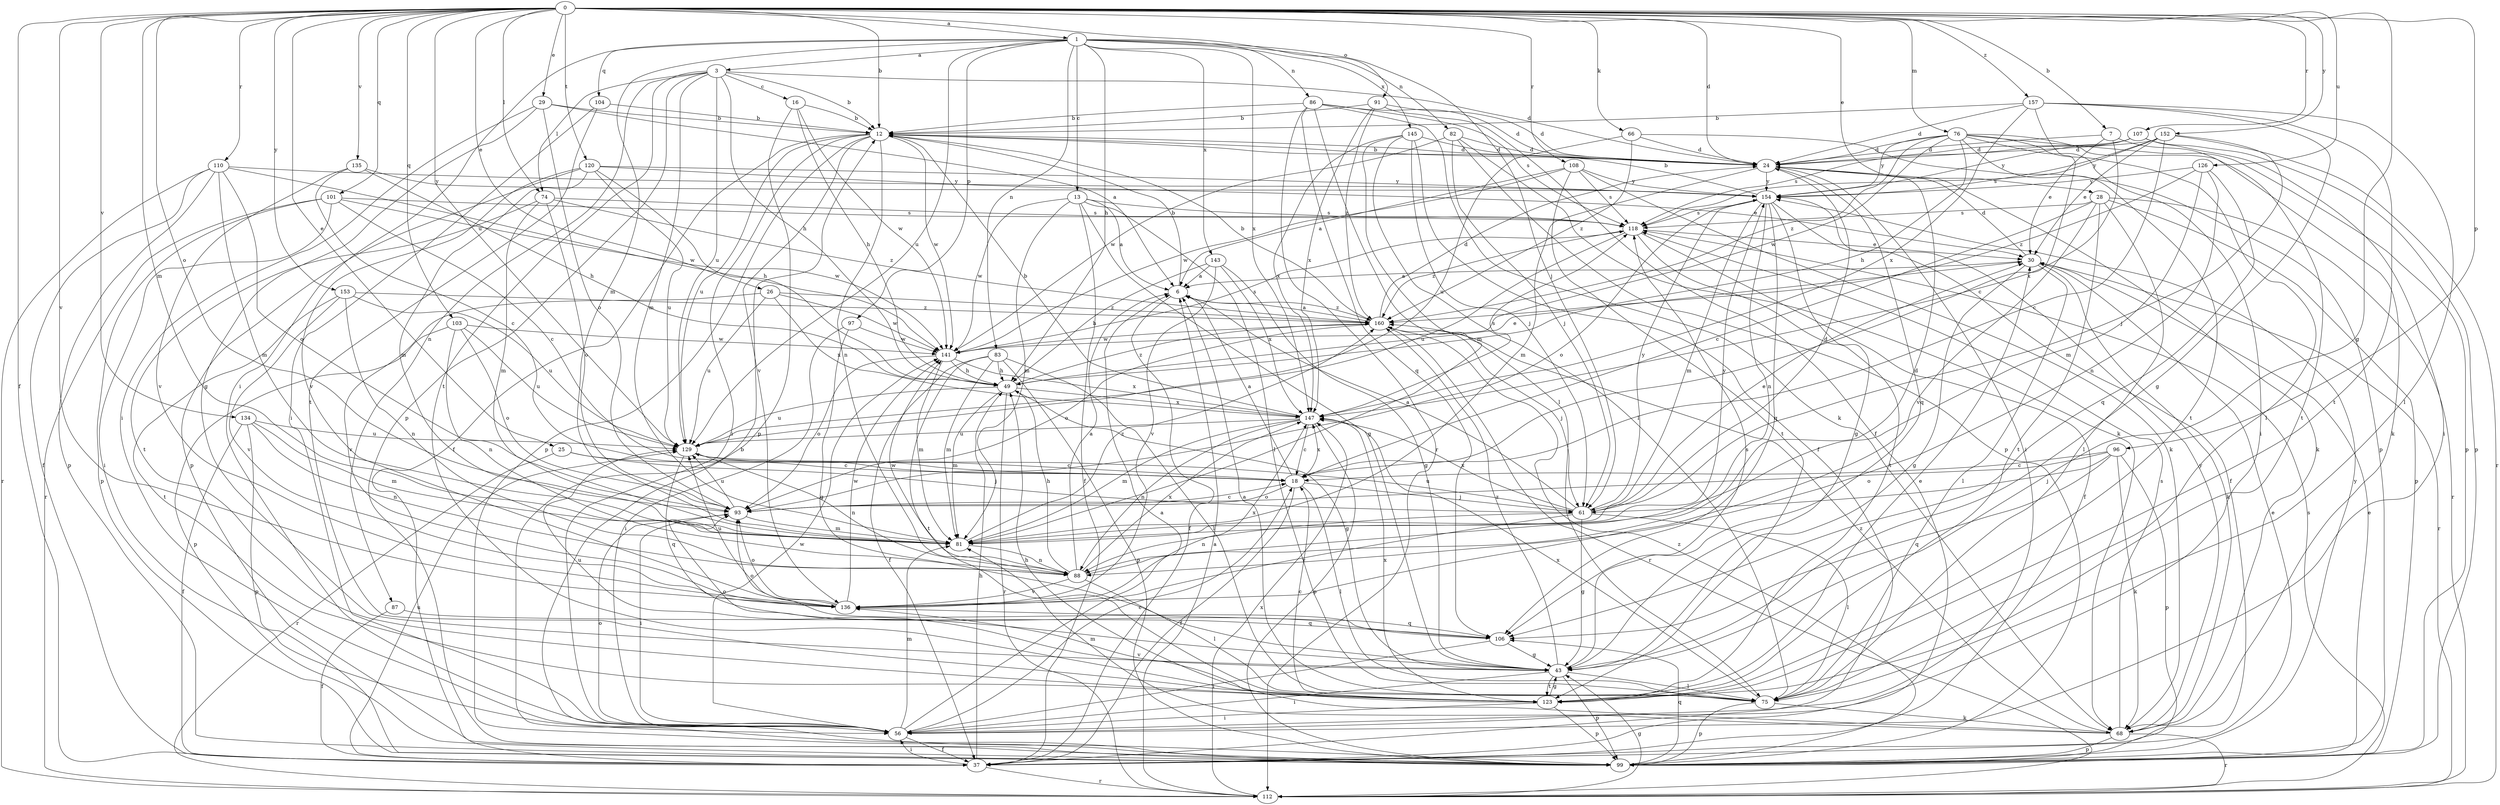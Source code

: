 strict digraph  {
0;
1;
3;
6;
7;
12;
13;
16;
18;
24;
25;
26;
28;
29;
30;
37;
43;
49;
56;
61;
66;
68;
74;
75;
76;
81;
82;
83;
86;
87;
88;
91;
93;
96;
97;
99;
101;
103;
104;
106;
107;
108;
110;
112;
118;
120;
123;
126;
129;
134;
135;
136;
141;
143;
145;
147;
152;
153;
154;
157;
160;
0 -> 1  [label=a];
0 -> 7  [label=b];
0 -> 12  [label=b];
0 -> 24  [label=d];
0 -> 25  [label=e];
0 -> 26  [label=e];
0 -> 28  [label=e];
0 -> 29  [label=e];
0 -> 37  [label=f];
0 -> 43  [label=g];
0 -> 66  [label=k];
0 -> 74  [label=l];
0 -> 76  [label=m];
0 -> 81  [label=m];
0 -> 91  [label=o];
0 -> 93  [label=o];
0 -> 96  [label=p];
0 -> 101  [label=q];
0 -> 103  [label=q];
0 -> 107  [label=r];
0 -> 108  [label=r];
0 -> 110  [label=r];
0 -> 120  [label=t];
0 -> 126  [label=u];
0 -> 129  [label=u];
0 -> 134  [label=v];
0 -> 135  [label=v];
0 -> 136  [label=v];
0 -> 152  [label=y];
0 -> 153  [label=y];
0 -> 157  [label=z];
1 -> 3  [label=a];
1 -> 13  [label=c];
1 -> 49  [label=h];
1 -> 56  [label=i];
1 -> 61  [label=j];
1 -> 81  [label=m];
1 -> 82  [label=n];
1 -> 83  [label=n];
1 -> 86  [label=n];
1 -> 97  [label=p];
1 -> 104  [label=q];
1 -> 129  [label=u];
1 -> 143  [label=x];
1 -> 145  [label=x];
1 -> 147  [label=x];
3 -> 12  [label=b];
3 -> 16  [label=c];
3 -> 24  [label=d];
3 -> 49  [label=h];
3 -> 74  [label=l];
3 -> 81  [label=m];
3 -> 87  [label=n];
3 -> 99  [label=p];
3 -> 123  [label=t];
3 -> 129  [label=u];
6 -> 12  [label=b];
6 -> 37  [label=f];
6 -> 160  [label=z];
7 -> 24  [label=d];
7 -> 30  [label=e];
7 -> 123  [label=t];
7 -> 147  [label=x];
12 -> 24  [label=d];
12 -> 37  [label=f];
12 -> 56  [label=i];
12 -> 88  [label=n];
12 -> 99  [label=p];
12 -> 129  [label=u];
12 -> 136  [label=v];
12 -> 141  [label=w];
13 -> 6  [label=a];
13 -> 37  [label=f];
13 -> 43  [label=g];
13 -> 75  [label=l];
13 -> 81  [label=m];
13 -> 118  [label=s];
13 -> 141  [label=w];
16 -> 12  [label=b];
16 -> 49  [label=h];
16 -> 99  [label=p];
16 -> 141  [label=w];
18 -> 6  [label=a];
18 -> 37  [label=f];
18 -> 61  [label=j];
18 -> 75  [label=l];
18 -> 93  [label=o];
18 -> 147  [label=x];
24 -> 12  [label=b];
24 -> 56  [label=i];
24 -> 68  [label=k];
24 -> 81  [label=m];
24 -> 106  [label=q];
24 -> 154  [label=y];
25 -> 18  [label=c];
25 -> 61  [label=j];
25 -> 112  [label=r];
26 -> 129  [label=u];
26 -> 136  [label=v];
26 -> 141  [label=w];
26 -> 147  [label=x];
26 -> 160  [label=z];
28 -> 18  [label=c];
28 -> 75  [label=l];
28 -> 99  [label=p];
28 -> 112  [label=r];
28 -> 118  [label=s];
28 -> 123  [label=t];
28 -> 136  [label=v];
29 -> 6  [label=a];
29 -> 12  [label=b];
29 -> 43  [label=g];
29 -> 56  [label=i];
29 -> 93  [label=o];
30 -> 6  [label=a];
30 -> 24  [label=d];
30 -> 43  [label=g];
30 -> 68  [label=k];
30 -> 75  [label=l];
30 -> 112  [label=r];
37 -> 30  [label=e];
37 -> 49  [label=h];
37 -> 56  [label=i];
37 -> 112  [label=r];
37 -> 129  [label=u];
43 -> 56  [label=i];
43 -> 75  [label=l];
43 -> 93  [label=o];
43 -> 99  [label=p];
43 -> 118  [label=s];
43 -> 123  [label=t];
43 -> 129  [label=u];
43 -> 160  [label=z];
49 -> 30  [label=e];
49 -> 43  [label=g];
49 -> 81  [label=m];
49 -> 112  [label=r];
49 -> 129  [label=u];
49 -> 147  [label=x];
49 -> 160  [label=z];
56 -> 6  [label=a];
56 -> 18  [label=c];
56 -> 37  [label=f];
56 -> 81  [label=m];
56 -> 93  [label=o];
56 -> 141  [label=w];
61 -> 6  [label=a];
61 -> 24  [label=d];
61 -> 30  [label=e];
61 -> 43  [label=g];
61 -> 75  [label=l];
61 -> 88  [label=n];
61 -> 129  [label=u];
61 -> 136  [label=v];
61 -> 147  [label=x];
61 -> 154  [label=y];
66 -> 24  [label=d];
66 -> 99  [label=p];
66 -> 129  [label=u];
66 -> 160  [label=z];
68 -> 49  [label=h];
68 -> 81  [label=m];
68 -> 99  [label=p];
68 -> 112  [label=r];
68 -> 118  [label=s];
68 -> 154  [label=y];
68 -> 160  [label=z];
74 -> 81  [label=m];
74 -> 93  [label=o];
74 -> 118  [label=s];
74 -> 123  [label=t];
74 -> 160  [label=z];
75 -> 6  [label=a];
75 -> 68  [label=k];
75 -> 99  [label=p];
75 -> 147  [label=x];
76 -> 24  [label=d];
76 -> 49  [label=h];
76 -> 56  [label=i];
76 -> 68  [label=k];
76 -> 75  [label=l];
76 -> 99  [label=p];
76 -> 123  [label=t];
76 -> 141  [label=w];
76 -> 154  [label=y];
76 -> 160  [label=z];
81 -> 88  [label=n];
81 -> 154  [label=y];
81 -> 160  [label=z];
82 -> 24  [label=d];
82 -> 61  [label=j];
82 -> 68  [label=k];
82 -> 99  [label=p];
82 -> 141  [label=w];
83 -> 37  [label=f];
83 -> 49  [label=h];
83 -> 75  [label=l];
83 -> 81  [label=m];
83 -> 99  [label=p];
83 -> 123  [label=t];
86 -> 12  [label=b];
86 -> 24  [label=d];
86 -> 68  [label=k];
86 -> 75  [label=l];
86 -> 106  [label=q];
86 -> 112  [label=r];
86 -> 118  [label=s];
87 -> 37  [label=f];
87 -> 106  [label=q];
88 -> 6  [label=a];
88 -> 24  [label=d];
88 -> 49  [label=h];
88 -> 75  [label=l];
88 -> 136  [label=v];
88 -> 141  [label=w];
88 -> 147  [label=x];
91 -> 12  [label=b];
91 -> 24  [label=d];
91 -> 37  [label=f];
91 -> 147  [label=x];
91 -> 160  [label=z];
93 -> 18  [label=c];
93 -> 56  [label=i];
93 -> 81  [label=m];
93 -> 129  [label=u];
96 -> 18  [label=c];
96 -> 61  [label=j];
96 -> 68  [label=k];
96 -> 93  [label=o];
96 -> 99  [label=p];
96 -> 106  [label=q];
97 -> 43  [label=g];
97 -> 56  [label=i];
97 -> 141  [label=w];
99 -> 12  [label=b];
99 -> 30  [label=e];
99 -> 106  [label=q];
99 -> 154  [label=y];
99 -> 160  [label=z];
101 -> 18  [label=c];
101 -> 56  [label=i];
101 -> 99  [label=p];
101 -> 112  [label=r];
101 -> 118  [label=s];
101 -> 141  [label=w];
103 -> 88  [label=n];
103 -> 93  [label=o];
103 -> 99  [label=p];
103 -> 129  [label=u];
103 -> 141  [label=w];
104 -> 12  [label=b];
104 -> 56  [label=i];
104 -> 123  [label=t];
106 -> 43  [label=g];
106 -> 56  [label=i];
106 -> 93  [label=o];
107 -> 24  [label=d];
107 -> 56  [label=i];
107 -> 99  [label=p];
107 -> 118  [label=s];
107 -> 154  [label=y];
108 -> 6  [label=a];
108 -> 68  [label=k];
108 -> 118  [label=s];
108 -> 123  [label=t];
108 -> 141  [label=w];
108 -> 154  [label=y];
110 -> 37  [label=f];
110 -> 81  [label=m];
110 -> 93  [label=o];
110 -> 99  [label=p];
110 -> 112  [label=r];
110 -> 141  [label=w];
110 -> 154  [label=y];
112 -> 6  [label=a];
112 -> 43  [label=g];
112 -> 118  [label=s];
112 -> 147  [label=x];
118 -> 30  [label=e];
118 -> 37  [label=f];
118 -> 123  [label=t];
118 -> 129  [label=u];
118 -> 160  [label=z];
120 -> 30  [label=e];
120 -> 49  [label=h];
120 -> 81  [label=m];
120 -> 99  [label=p];
120 -> 129  [label=u];
120 -> 136  [label=v];
120 -> 154  [label=y];
123 -> 18  [label=c];
123 -> 30  [label=e];
123 -> 43  [label=g];
123 -> 56  [label=i];
123 -> 99  [label=p];
123 -> 136  [label=v];
123 -> 147  [label=x];
126 -> 81  [label=m];
126 -> 88  [label=n];
126 -> 106  [label=q];
126 -> 154  [label=y];
126 -> 160  [label=z];
129 -> 18  [label=c];
129 -> 88  [label=n];
129 -> 106  [label=q];
134 -> 37  [label=f];
134 -> 81  [label=m];
134 -> 88  [label=n];
134 -> 99  [label=p];
134 -> 129  [label=u];
135 -> 18  [label=c];
135 -> 49  [label=h];
135 -> 136  [label=v];
135 -> 154  [label=y];
136 -> 93  [label=o];
136 -> 106  [label=q];
136 -> 129  [label=u];
136 -> 141  [label=w];
136 -> 147  [label=x];
141 -> 49  [label=h];
141 -> 81  [label=m];
141 -> 93  [label=o];
141 -> 118  [label=s];
141 -> 147  [label=x];
143 -> 6  [label=a];
143 -> 43  [label=g];
143 -> 49  [label=h];
143 -> 136  [label=v];
143 -> 147  [label=x];
145 -> 24  [label=d];
145 -> 37  [label=f];
145 -> 61  [label=j];
145 -> 75  [label=l];
145 -> 81  [label=m];
145 -> 147  [label=x];
147 -> 12  [label=b];
147 -> 18  [label=c];
147 -> 81  [label=m];
147 -> 88  [label=n];
147 -> 99  [label=p];
147 -> 118  [label=s];
147 -> 129  [label=u];
152 -> 18  [label=c];
152 -> 24  [label=d];
152 -> 30  [label=e];
152 -> 61  [label=j];
152 -> 112  [label=r];
152 -> 118  [label=s];
152 -> 154  [label=y];
153 -> 88  [label=n];
153 -> 123  [label=t];
153 -> 129  [label=u];
153 -> 136  [label=v];
153 -> 160  [label=z];
154 -> 12  [label=b];
154 -> 37  [label=f];
154 -> 43  [label=g];
154 -> 81  [label=m];
154 -> 88  [label=n];
154 -> 93  [label=o];
154 -> 106  [label=q];
154 -> 118  [label=s];
157 -> 12  [label=b];
157 -> 18  [label=c];
157 -> 24  [label=d];
157 -> 43  [label=g];
157 -> 75  [label=l];
157 -> 123  [label=t];
157 -> 147  [label=x];
160 -> 6  [label=a];
160 -> 12  [label=b];
160 -> 24  [label=d];
160 -> 61  [label=j];
160 -> 93  [label=o];
160 -> 112  [label=r];
160 -> 141  [label=w];
}
